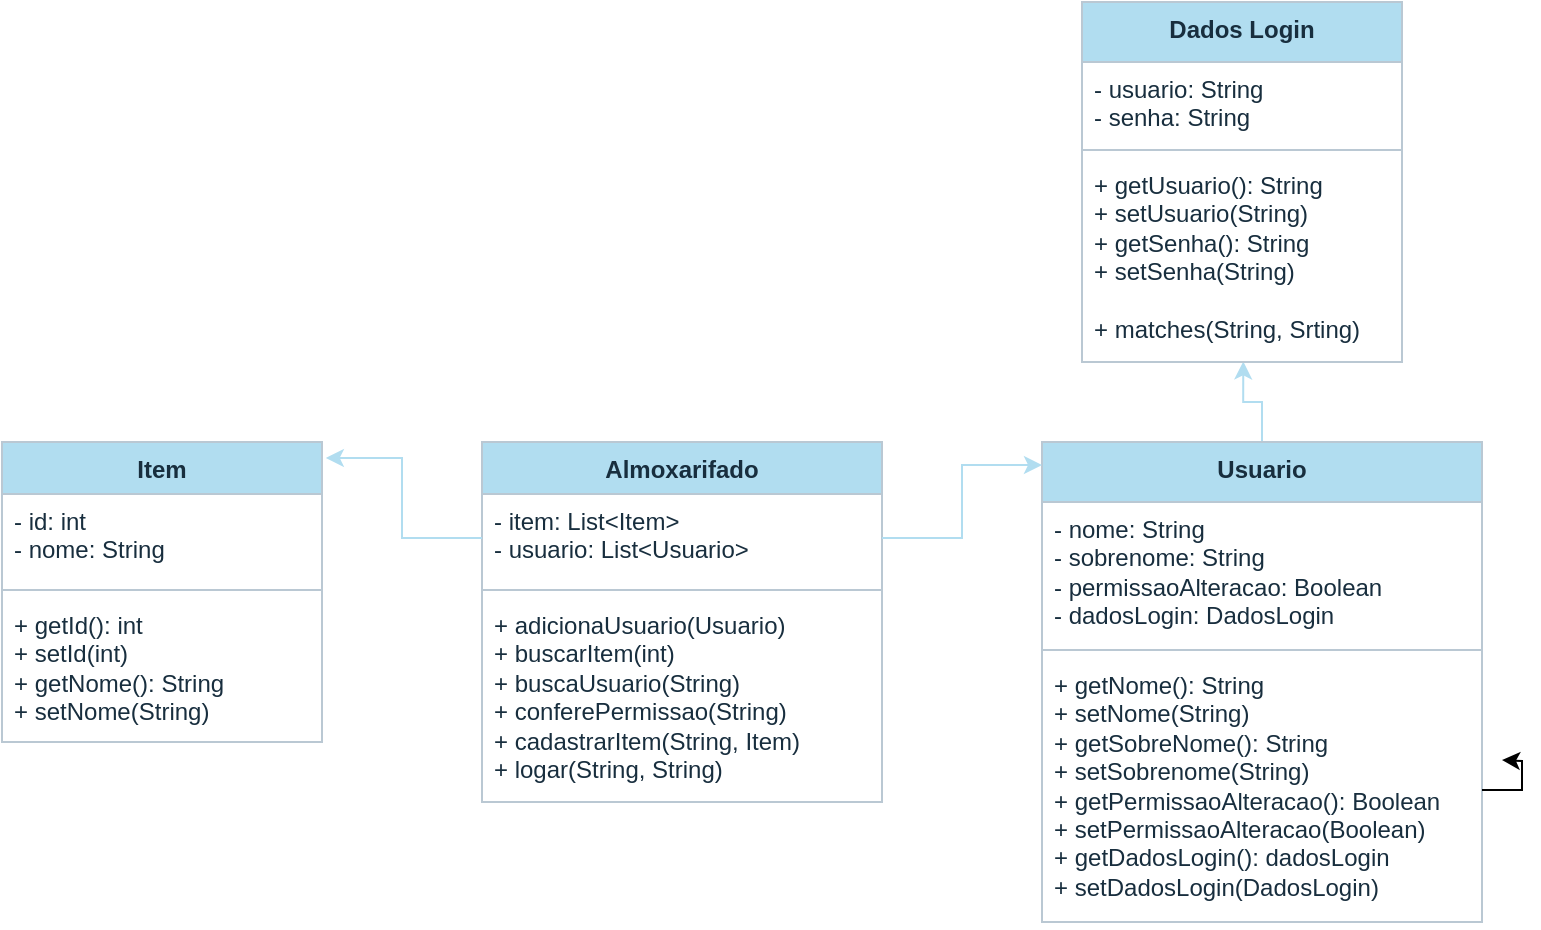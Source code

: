 <mxfile version="22.1.5" type="device">
  <diagram id="C5RBs43oDa-KdzZeNtuy" name="Page-1">
    <mxGraphModel dx="1005" dy="591" grid="1" gridSize="10" guides="1" tooltips="1" connect="1" arrows="1" fold="1" page="1" pageScale="1" pageWidth="827" pageHeight="1169" math="0" shadow="0">
      <root>
        <mxCell id="WIyWlLk6GJQsqaUBKTNV-0" />
        <mxCell id="WIyWlLk6GJQsqaUBKTNV-1" parent="WIyWlLk6GJQsqaUBKTNV-0" />
        <mxCell id="oc3V4nYXiAYMOHdajaLX-0" value="Almoxarifado" style="swimlane;fontStyle=1;align=center;verticalAlign=top;childLayout=stackLayout;horizontal=1;startSize=26;horizontalStack=0;resizeParent=1;resizeParentMax=0;resizeLast=0;collapsible=1;marginBottom=0;whiteSpace=wrap;html=1;labelBackgroundColor=none;rounded=0;fillColor=#B1DDF0;strokeColor=#BAC8D3;fontColor=#182E3E;" vertex="1" parent="WIyWlLk6GJQsqaUBKTNV-1">
          <mxGeometry x="280" y="320" width="200" height="180" as="geometry" />
        </mxCell>
        <mxCell id="oc3V4nYXiAYMOHdajaLX-1" value="- item: List&amp;lt;Item&amp;gt;&lt;br&gt;- usuario: List&amp;lt;Usuario&amp;gt;" style="text;strokeColor=none;fillColor=none;align=left;verticalAlign=top;spacingLeft=4;spacingRight=4;overflow=hidden;rotatable=0;points=[[0,0.5],[1,0.5]];portConstraint=eastwest;whiteSpace=wrap;html=1;labelBackgroundColor=none;rounded=0;fontColor=#182E3E;" vertex="1" parent="oc3V4nYXiAYMOHdajaLX-0">
          <mxGeometry y="26" width="200" height="44" as="geometry" />
        </mxCell>
        <mxCell id="oc3V4nYXiAYMOHdajaLX-2" value="" style="line;strokeWidth=1;fillColor=none;align=left;verticalAlign=middle;spacingTop=-1;spacingLeft=3;spacingRight=3;rotatable=0;labelPosition=right;points=[];portConstraint=eastwest;labelBackgroundColor=none;rounded=0;strokeColor=#BAC8D3;fontColor=#182E3E;" vertex="1" parent="oc3V4nYXiAYMOHdajaLX-0">
          <mxGeometry y="70" width="200" height="8" as="geometry" />
        </mxCell>
        <mxCell id="oc3V4nYXiAYMOHdajaLX-3" value="+ adicionaUsuario(Usuario)&lt;br&gt;+ buscarItem(int)&lt;br&gt;+ buscaUsuario(String)&lt;br&gt;+ conferePermissao(String)&lt;br&gt;+ cadastrarItem(String, Item)&lt;br&gt;+ logar(String, String)" style="text;strokeColor=none;fillColor=none;align=left;verticalAlign=top;spacingLeft=4;spacingRight=4;overflow=hidden;rotatable=0;points=[[0,0.5],[1,0.5]];portConstraint=eastwest;whiteSpace=wrap;html=1;labelBackgroundColor=none;rounded=0;fontColor=#182E3E;" vertex="1" parent="oc3V4nYXiAYMOHdajaLX-0">
          <mxGeometry y="78" width="200" height="102" as="geometry" />
        </mxCell>
        <mxCell id="oc3V4nYXiAYMOHdajaLX-4" value="Item" style="swimlane;fontStyle=1;align=center;verticalAlign=top;childLayout=stackLayout;horizontal=1;startSize=26;horizontalStack=0;resizeParent=1;resizeParentMax=0;resizeLast=0;collapsible=1;marginBottom=0;whiteSpace=wrap;html=1;labelBackgroundColor=none;rounded=0;fillColor=#B1DDF0;strokeColor=#BAC8D3;fontColor=#182E3E;" vertex="1" parent="WIyWlLk6GJQsqaUBKTNV-1">
          <mxGeometry x="40" y="320" width="160" height="150" as="geometry" />
        </mxCell>
        <mxCell id="oc3V4nYXiAYMOHdajaLX-5" value="- id: int&lt;br&gt;- nome: String" style="text;strokeColor=none;fillColor=none;align=left;verticalAlign=top;spacingLeft=4;spacingRight=4;overflow=hidden;rotatable=0;points=[[0,0.5],[1,0.5]];portConstraint=eastwest;whiteSpace=wrap;html=1;labelBackgroundColor=none;rounded=0;fontColor=#182E3E;" vertex="1" parent="oc3V4nYXiAYMOHdajaLX-4">
          <mxGeometry y="26" width="160" height="44" as="geometry" />
        </mxCell>
        <mxCell id="oc3V4nYXiAYMOHdajaLX-6" value="" style="line;strokeWidth=1;fillColor=none;align=left;verticalAlign=middle;spacingTop=-1;spacingLeft=3;spacingRight=3;rotatable=0;labelPosition=right;points=[];portConstraint=eastwest;labelBackgroundColor=none;rounded=0;strokeColor=#BAC8D3;fontColor=#182E3E;" vertex="1" parent="oc3V4nYXiAYMOHdajaLX-4">
          <mxGeometry y="70" width="160" height="8" as="geometry" />
        </mxCell>
        <mxCell id="oc3V4nYXiAYMOHdajaLX-7" value="+ getId(): int&lt;br style=&quot;border-color: var(--border-color);&quot;&gt;+ setId(int)&lt;br&gt;+ getNome(): String&lt;br style=&quot;border-color: var(--border-color);&quot;&gt;+ setNome(String)" style="text;strokeColor=none;fillColor=none;align=left;verticalAlign=top;spacingLeft=4;spacingRight=4;overflow=hidden;rotatable=0;points=[[0,0.5],[1,0.5]];portConstraint=eastwest;whiteSpace=wrap;html=1;labelBackgroundColor=none;rounded=0;fontColor=#182E3E;" vertex="1" parent="oc3V4nYXiAYMOHdajaLX-4">
          <mxGeometry y="78" width="160" height="72" as="geometry" />
        </mxCell>
        <mxCell id="oc3V4nYXiAYMOHdajaLX-8" value="" style="edgeStyle=orthogonalEdgeStyle;rounded=0;orthogonalLoop=1;jettySize=auto;html=1;entryX=0.504;entryY=0.997;entryDx=0;entryDy=0;entryPerimeter=0;labelBackgroundColor=none;fontColor=default;strokeColor=#B1DDF0;" edge="1" parent="WIyWlLk6GJQsqaUBKTNV-1" source="oc3V4nYXiAYMOHdajaLX-9" target="oc3V4nYXiAYMOHdajaLX-18">
          <mxGeometry relative="1" as="geometry" />
        </mxCell>
        <mxCell id="oc3V4nYXiAYMOHdajaLX-9" value="Usuario" style="swimlane;fontStyle=1;align=center;verticalAlign=top;childLayout=stackLayout;horizontal=1;startSize=30;horizontalStack=0;resizeParent=1;resizeParentMax=0;resizeLast=0;collapsible=1;marginBottom=0;whiteSpace=wrap;html=1;labelBackgroundColor=none;rounded=0;fillColor=#B1DDF0;strokeColor=#BAC8D3;fontColor=#182E3E;" vertex="1" parent="WIyWlLk6GJQsqaUBKTNV-1">
          <mxGeometry x="560" y="320" width="220" height="240" as="geometry" />
        </mxCell>
        <mxCell id="oc3V4nYXiAYMOHdajaLX-10" value="- nome: String&lt;br&gt;- sobrenome: String&lt;br&gt;-&amp;nbsp;permissaoAlteracao: Boolean&lt;br&gt;-&amp;nbsp;dadosLogin: DadosLogin" style="text;strokeColor=none;fillColor=none;align=left;verticalAlign=top;spacingLeft=4;spacingRight=4;overflow=hidden;rotatable=0;points=[[0,0.5],[1,0.5]];portConstraint=eastwest;whiteSpace=wrap;html=1;labelBackgroundColor=none;rounded=0;fontColor=#182E3E;" vertex="1" parent="oc3V4nYXiAYMOHdajaLX-9">
          <mxGeometry y="30" width="220" height="70" as="geometry" />
        </mxCell>
        <mxCell id="oc3V4nYXiAYMOHdajaLX-11" value="" style="line;strokeWidth=1;fillColor=none;align=left;verticalAlign=middle;spacingTop=-1;spacingLeft=3;spacingRight=3;rotatable=0;labelPosition=right;points=[];portConstraint=eastwest;labelBackgroundColor=none;rounded=0;strokeColor=#BAC8D3;fontColor=#182E3E;" vertex="1" parent="oc3V4nYXiAYMOHdajaLX-9">
          <mxGeometry y="100" width="220" height="8" as="geometry" />
        </mxCell>
        <mxCell id="oc3V4nYXiAYMOHdajaLX-12" value="+ getNome(): String&lt;br&gt;+ setNome(String)&lt;br&gt;+ getSobreNome(): String&lt;br style=&quot;border-color: var(--border-color);&quot;&gt;+ setSobrenome(String)&lt;br&gt;+ getPermissaoAlteracao(): Boolean&lt;br&gt;+ setPermissaoAlteracao&lt;span style=&quot;background-color: initial;&quot;&gt;(Boolean)&lt;/span&gt;&lt;br&gt;+ getDadosLogin(): dadosLogin&lt;br style=&quot;border-color: var(--border-color);&quot;&gt;+ setDadosLogin(DadosLogin)" style="text;strokeColor=none;fillColor=none;align=left;verticalAlign=top;spacingLeft=4;spacingRight=4;overflow=hidden;rotatable=0;points=[[0,0.5],[1,0.5]];portConstraint=eastwest;whiteSpace=wrap;html=1;labelBackgroundColor=none;rounded=0;fontColor=#182E3E;" vertex="1" parent="oc3V4nYXiAYMOHdajaLX-9">
          <mxGeometry y="108" width="220" height="132" as="geometry" />
        </mxCell>
        <mxCell id="oc3V4nYXiAYMOHdajaLX-19" style="edgeStyle=orthogonalEdgeStyle;rounded=0;orthogonalLoop=1;jettySize=auto;html=1;" edge="1" parent="oc3V4nYXiAYMOHdajaLX-9" source="oc3V4nYXiAYMOHdajaLX-12">
          <mxGeometry relative="1" as="geometry">
            <mxPoint x="230" y="159" as="targetPoint" />
          </mxGeometry>
        </mxCell>
        <mxCell id="oc3V4nYXiAYMOHdajaLX-13" style="edgeStyle=orthogonalEdgeStyle;rounded=0;orthogonalLoop=1;jettySize=auto;html=1;exitX=0;exitY=0.5;exitDx=0;exitDy=0;entryX=1.012;entryY=0.053;entryDx=0;entryDy=0;entryPerimeter=0;labelBackgroundColor=none;fontColor=default;strokeColor=#B1DDF0;" edge="1" parent="WIyWlLk6GJQsqaUBKTNV-1" source="oc3V4nYXiAYMOHdajaLX-1" target="oc3V4nYXiAYMOHdajaLX-4">
          <mxGeometry relative="1" as="geometry" />
        </mxCell>
        <mxCell id="oc3V4nYXiAYMOHdajaLX-14" style="edgeStyle=orthogonalEdgeStyle;rounded=0;orthogonalLoop=1;jettySize=auto;html=1;exitX=1;exitY=0.5;exitDx=0;exitDy=0;entryX=0;entryY=0.048;entryDx=0;entryDy=0;entryPerimeter=0;labelBackgroundColor=none;fontColor=default;strokeColor=#B1DDF0;" edge="1" parent="WIyWlLk6GJQsqaUBKTNV-1" source="oc3V4nYXiAYMOHdajaLX-1" target="oc3V4nYXiAYMOHdajaLX-9">
          <mxGeometry relative="1" as="geometry" />
        </mxCell>
        <mxCell id="oc3V4nYXiAYMOHdajaLX-15" value="Dados Login" style="swimlane;fontStyle=1;align=center;verticalAlign=top;childLayout=stackLayout;horizontal=1;startSize=30;horizontalStack=0;resizeParent=1;resizeParentMax=0;resizeLast=0;collapsible=1;marginBottom=0;whiteSpace=wrap;html=1;labelBackgroundColor=none;rounded=0;fillColor=#B1DDF0;strokeColor=#BAC8D3;fontColor=#182E3E;" vertex="1" parent="WIyWlLk6GJQsqaUBKTNV-1">
          <mxGeometry x="580" y="100" width="160" height="180" as="geometry" />
        </mxCell>
        <mxCell id="oc3V4nYXiAYMOHdajaLX-16" value="- usuario: String&lt;br&gt;- senha: String" style="text;strokeColor=none;fillColor=none;align=left;verticalAlign=top;spacingLeft=4;spacingRight=4;overflow=hidden;rotatable=0;points=[[0,0.5],[1,0.5]];portConstraint=eastwest;whiteSpace=wrap;html=1;labelBackgroundColor=none;rounded=0;fontColor=#182E3E;" vertex="1" parent="oc3V4nYXiAYMOHdajaLX-15">
          <mxGeometry y="30" width="160" height="40" as="geometry" />
        </mxCell>
        <mxCell id="oc3V4nYXiAYMOHdajaLX-17" value="" style="line;strokeWidth=1;fillColor=none;align=left;verticalAlign=middle;spacingTop=-1;spacingLeft=3;spacingRight=3;rotatable=0;labelPosition=right;points=[];portConstraint=eastwest;labelBackgroundColor=none;rounded=0;strokeColor=#BAC8D3;fontColor=#182E3E;" vertex="1" parent="oc3V4nYXiAYMOHdajaLX-15">
          <mxGeometry y="70" width="160" height="8" as="geometry" />
        </mxCell>
        <mxCell id="oc3V4nYXiAYMOHdajaLX-18" value="+ getUsuario(): String&lt;br&gt;+ setUsuario(String)&lt;br&gt;+ getSenha(): String&lt;br style=&quot;border-color: var(--border-color);&quot;&gt;+ setSenha(String)&lt;br&gt;&lt;br&gt;+ matches(String, Srting)" style="text;strokeColor=none;fillColor=none;align=left;verticalAlign=top;spacingLeft=4;spacingRight=4;overflow=hidden;rotatable=0;points=[[0,0.5],[1,0.5]];portConstraint=eastwest;whiteSpace=wrap;html=1;labelBackgroundColor=none;rounded=0;fontColor=#182E3E;" vertex="1" parent="oc3V4nYXiAYMOHdajaLX-15">
          <mxGeometry y="78" width="160" height="102" as="geometry" />
        </mxCell>
      </root>
    </mxGraphModel>
  </diagram>
</mxfile>
